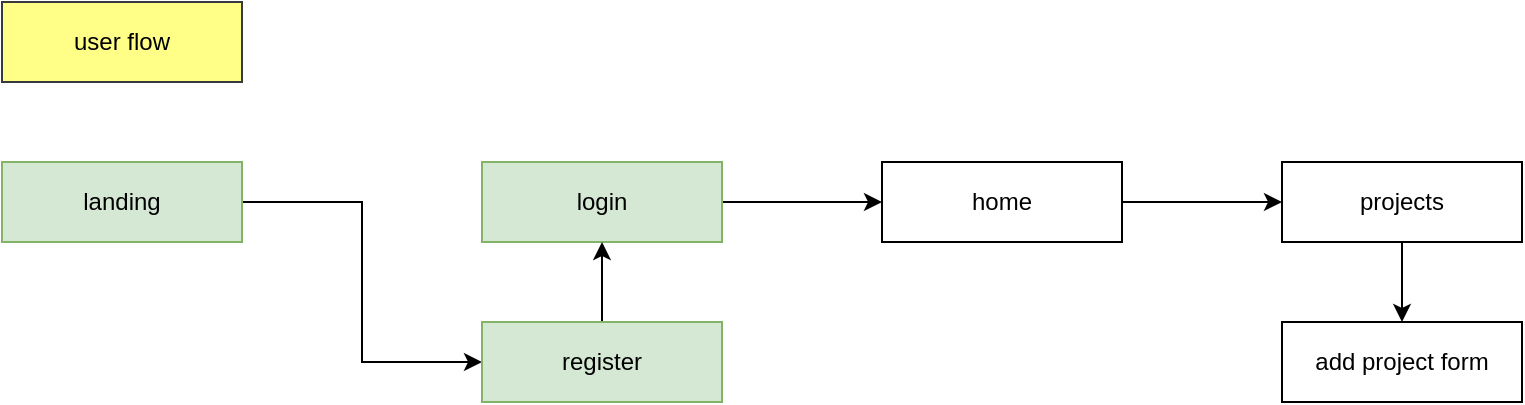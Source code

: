 <mxfile version="14.7.4" type="embed"><diagram id="IFwTNe-VbDsdaeBEcl3G" name="Page-1"><mxGraphModel dx="942" dy="469" grid="1" gridSize="10" guides="1" tooltips="1" connect="1" arrows="1" fold="1" page="1" pageScale="1" pageWidth="850" pageHeight="1100" math="0" shadow="0"><root><mxCell id="0"/><mxCell id="1" parent="0"/><mxCell id="2" style="edgeStyle=orthogonalEdgeStyle;rounded=0;orthogonalLoop=1;jettySize=auto;html=1;entryX=0;entryY=0.5;entryDx=0;entryDy=0;" edge="1" parent="1" source="3" target="11"><mxGeometry relative="1" as="geometry"/></mxCell><mxCell id="3" value="home" style="rounded=0;whiteSpace=wrap;html=1;" vertex="1" parent="1"><mxGeometry x="480" y="120" width="120" height="40" as="geometry"/></mxCell><mxCell id="4" style="edgeStyle=orthogonalEdgeStyle;rounded=0;orthogonalLoop=1;jettySize=auto;html=1;entryX=0;entryY=0.5;entryDx=0;entryDy=0;" edge="1" parent="1" source="5" target="9"><mxGeometry relative="1" as="geometry"/></mxCell><mxCell id="5" value="landing" style="rounded=0;whiteSpace=wrap;html=1;fillColor=#d5e8d4;strokeColor=#82b366;" vertex="1" parent="1"><mxGeometry x="40" y="120" width="120" height="40" as="geometry"/></mxCell><mxCell id="6" style="edgeStyle=orthogonalEdgeStyle;rounded=0;orthogonalLoop=1;jettySize=auto;html=1;entryX=0;entryY=0.5;entryDx=0;entryDy=0;" edge="1" parent="1" source="7" target="3"><mxGeometry relative="1" as="geometry"/></mxCell><mxCell id="7" value="login" style="whiteSpace=wrap;html=1;rounded=0;fillColor=#d5e8d4;strokeColor=#82b366;" vertex="1" parent="1"><mxGeometry x="280" y="120" width="120" height="40" as="geometry"/></mxCell><mxCell id="8" style="edgeStyle=orthogonalEdgeStyle;rounded=0;orthogonalLoop=1;jettySize=auto;html=1;" edge="1" parent="1" source="9" target="7"><mxGeometry relative="1" as="geometry"/></mxCell><mxCell id="9" value="register" style="whiteSpace=wrap;html=1;rounded=0;fillColor=#d5e8d4;strokeColor=#82b366;" vertex="1" parent="1"><mxGeometry x="280" y="200" width="120" height="40" as="geometry"/></mxCell><mxCell id="10" style="edgeStyle=orthogonalEdgeStyle;rounded=0;orthogonalLoop=1;jettySize=auto;html=1;" edge="1" parent="1" source="11" target="12"><mxGeometry relative="1" as="geometry"/></mxCell><mxCell id="11" value="projects" style="rounded=0;whiteSpace=wrap;html=1;" vertex="1" parent="1"><mxGeometry x="680" y="120" width="120" height="40" as="geometry"/></mxCell><mxCell id="12" value="add project form" style="rounded=0;whiteSpace=wrap;html=1;" vertex="1" parent="1"><mxGeometry x="680" y="200" width="120" height="40" as="geometry"/></mxCell><mxCell id="13" value="user flow" style="rounded=0;whiteSpace=wrap;html=1;fillColor=#ffff88;strokeColor=#36393d;" vertex="1" parent="1"><mxGeometry x="40" y="40" width="120" height="40" as="geometry"/></mxCell></root></mxGraphModel></diagram></mxfile>